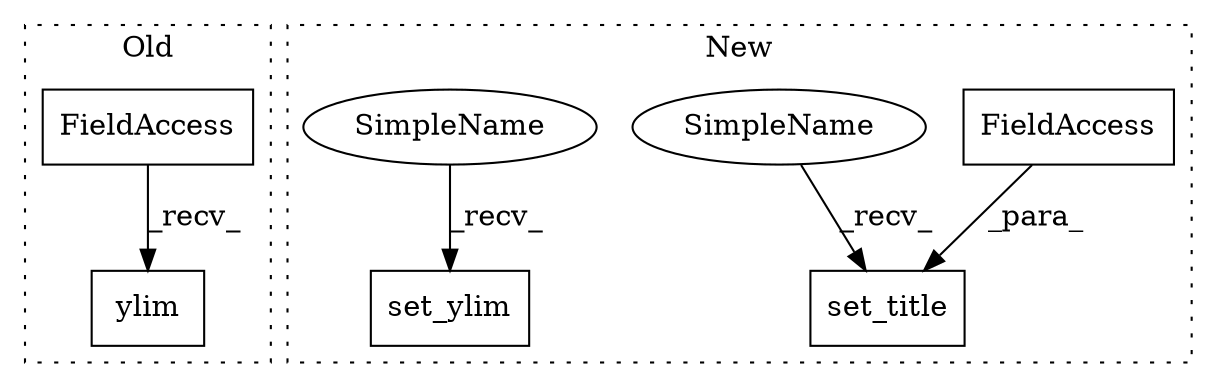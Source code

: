 digraph G {
subgraph cluster0 {
1 [label="ylim" a="32" s="10261,10270" l="5,1" shape="box"];
5 [label="FieldAccess" a="22" s="10243" l="17" shape="box"];
label = "Old";
style="dotted";
}
subgraph cluster1 {
2 [label="set_title" a="32" s="10264,10279" l="10,1" shape="box"];
3 [label="set_ylim" a="32" s="10239,10252" l="9,1" shape="box"];
4 [label="FieldAccess" a="22" s="10274" l="5" shape="box"];
6 [label="SimpleName" a="42" s="10259" l="4" shape="ellipse"];
7 [label="SimpleName" a="42" s="10234" l="4" shape="ellipse"];
label = "New";
style="dotted";
}
4 -> 2 [label="_para_"];
5 -> 1 [label="_recv_"];
6 -> 2 [label="_recv_"];
7 -> 3 [label="_recv_"];
}